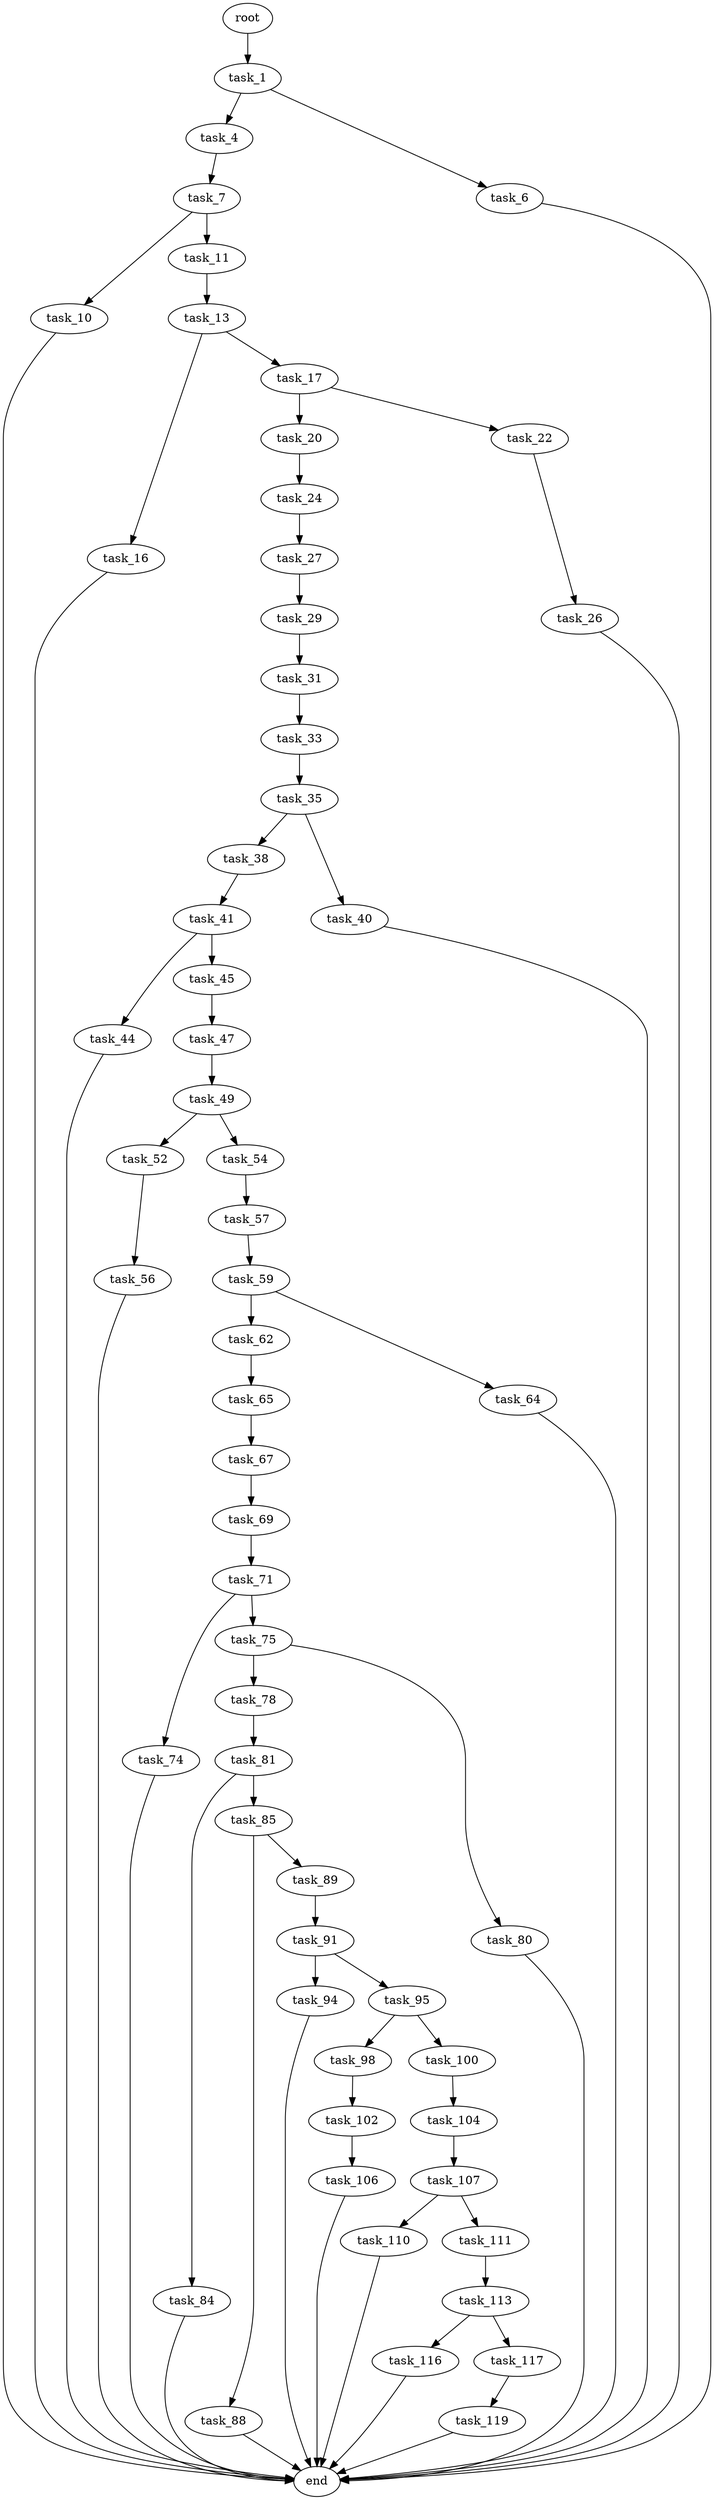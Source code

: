 digraph G {
  root [size="0.000000"];
  task_1 [size="5039385156.000000"];
  task_4 [size="5808165207.000000"];
  task_6 [size="173961991580.000000"];
  task_7 [size="1045257181313.000000"];
  end [size="0.000000"];
  task_10 [size="782757789696.000000"];
  task_11 [size="1073741824000.000000"];
  task_13 [size="3825416395.000000"];
  task_16 [size="8418177979.000000"];
  task_17 [size="185405625086.000000"];
  task_20 [size="68719476736.000000"];
  task_22 [size="331617921284.000000"];
  task_24 [size="10278658580.000000"];
  task_26 [size="68719476736.000000"];
  task_27 [size="36696178751.000000"];
  task_29 [size="99572558527.000000"];
  task_31 [size="20033641961.000000"];
  task_33 [size="646545048237.000000"];
  task_35 [size="27987435381.000000"];
  task_38 [size="134217728000.000000"];
  task_40 [size="68719476736.000000"];
  task_41 [size="368293445632.000000"];
  task_44 [size="134217728000.000000"];
  task_45 [size="368293445632.000000"];
  task_47 [size="8589934592.000000"];
  task_49 [size="2889651332.000000"];
  task_52 [size="14037678083.000000"];
  task_54 [size="21818377184.000000"];
  task_56 [size="17928026923.000000"];
  task_57 [size="1073741824000.000000"];
  task_59 [size="409800489804.000000"];
  task_62 [size="4670508320.000000"];
  task_64 [size="549755813888.000000"];
  task_65 [size="1073741824000.000000"];
  task_67 [size="81463228584.000000"];
  task_69 [size="28991029248.000000"];
  task_71 [size="231928233984.000000"];
  task_74 [size="134217728000.000000"];
  task_75 [size="782757789696.000000"];
  task_78 [size="1073741824000.000000"];
  task_80 [size="2480659159.000000"];
  task_81 [size="15565897882.000000"];
  task_84 [size="231928233984.000000"];
  task_85 [size="720973994240.000000"];
  task_88 [size="417725668623.000000"];
  task_89 [size="2686711004.000000"];
  task_91 [size="37142341606.000000"];
  task_94 [size="1178461728.000000"];
  task_95 [size="1325245069.000000"];
  task_98 [size="134217728000.000000"];
  task_100 [size="102839777820.000000"];
  task_102 [size="368293445632.000000"];
  task_104 [size="782757789696.000000"];
  task_106 [size="368293445632.000000"];
  task_107 [size="19577306924.000000"];
  task_110 [size="8589934592.000000"];
  task_111 [size="20956710757.000000"];
  task_113 [size="37711959570.000000"];
  task_116 [size="549755813888.000000"];
  task_117 [size="368293445632.000000"];
  task_119 [size="806010365209.000000"];

  root -> task_1 [size="1.000000"];
  task_1 -> task_4 [size="134217728.000000"];
  task_1 -> task_6 [size="134217728.000000"];
  task_4 -> task_7 [size="411041792.000000"];
  task_6 -> end [size="1.000000"];
  task_7 -> task_10 [size="838860800.000000"];
  task_7 -> task_11 [size="838860800.000000"];
  task_10 -> end [size="1.000000"];
  task_11 -> task_13 [size="838860800.000000"];
  task_13 -> task_16 [size="75497472.000000"];
  task_13 -> task_17 [size="75497472.000000"];
  task_16 -> end [size="1.000000"];
  task_17 -> task_20 [size="209715200.000000"];
  task_17 -> task_22 [size="209715200.000000"];
  task_20 -> task_24 [size="134217728.000000"];
  task_22 -> task_26 [size="536870912.000000"];
  task_24 -> task_27 [size="301989888.000000"];
  task_26 -> end [size="1.000000"];
  task_27 -> task_29 [size="679477248.000000"];
  task_29 -> task_31 [size="75497472.000000"];
  task_31 -> task_33 [size="33554432.000000"];
  task_33 -> task_35 [size="838860800.000000"];
  task_35 -> task_38 [size="679477248.000000"];
  task_35 -> task_40 [size="679477248.000000"];
  task_38 -> task_41 [size="209715200.000000"];
  task_40 -> end [size="1.000000"];
  task_41 -> task_44 [size="411041792.000000"];
  task_41 -> task_45 [size="411041792.000000"];
  task_44 -> end [size="1.000000"];
  task_45 -> task_47 [size="411041792.000000"];
  task_47 -> task_49 [size="33554432.000000"];
  task_49 -> task_52 [size="134217728.000000"];
  task_49 -> task_54 [size="134217728.000000"];
  task_52 -> task_56 [size="301989888.000000"];
  task_54 -> task_57 [size="679477248.000000"];
  task_56 -> end [size="1.000000"];
  task_57 -> task_59 [size="838860800.000000"];
  task_59 -> task_62 [size="838860800.000000"];
  task_59 -> task_64 [size="838860800.000000"];
  task_62 -> task_65 [size="75497472.000000"];
  task_64 -> end [size="1.000000"];
  task_65 -> task_67 [size="838860800.000000"];
  task_67 -> task_69 [size="134217728.000000"];
  task_69 -> task_71 [size="75497472.000000"];
  task_71 -> task_74 [size="301989888.000000"];
  task_71 -> task_75 [size="301989888.000000"];
  task_74 -> end [size="1.000000"];
  task_75 -> task_78 [size="679477248.000000"];
  task_75 -> task_80 [size="679477248.000000"];
  task_78 -> task_81 [size="838860800.000000"];
  task_80 -> end [size="1.000000"];
  task_81 -> task_84 [size="301989888.000000"];
  task_81 -> task_85 [size="301989888.000000"];
  task_84 -> end [size="1.000000"];
  task_85 -> task_88 [size="838860800.000000"];
  task_85 -> task_89 [size="838860800.000000"];
  task_88 -> end [size="1.000000"];
  task_89 -> task_91 [size="301989888.000000"];
  task_91 -> task_94 [size="838860800.000000"];
  task_91 -> task_95 [size="838860800.000000"];
  task_94 -> end [size="1.000000"];
  task_95 -> task_98 [size="75497472.000000"];
  task_95 -> task_100 [size="75497472.000000"];
  task_98 -> task_102 [size="209715200.000000"];
  task_100 -> task_104 [size="134217728.000000"];
  task_102 -> task_106 [size="411041792.000000"];
  task_104 -> task_107 [size="679477248.000000"];
  task_106 -> end [size="1.000000"];
  task_107 -> task_110 [size="411041792.000000"];
  task_107 -> task_111 [size="411041792.000000"];
  task_110 -> end [size="1.000000"];
  task_111 -> task_113 [size="679477248.000000"];
  task_113 -> task_116 [size="679477248.000000"];
  task_113 -> task_117 [size="679477248.000000"];
  task_116 -> end [size="1.000000"];
  task_117 -> task_119 [size="411041792.000000"];
  task_119 -> end [size="1.000000"];
}
